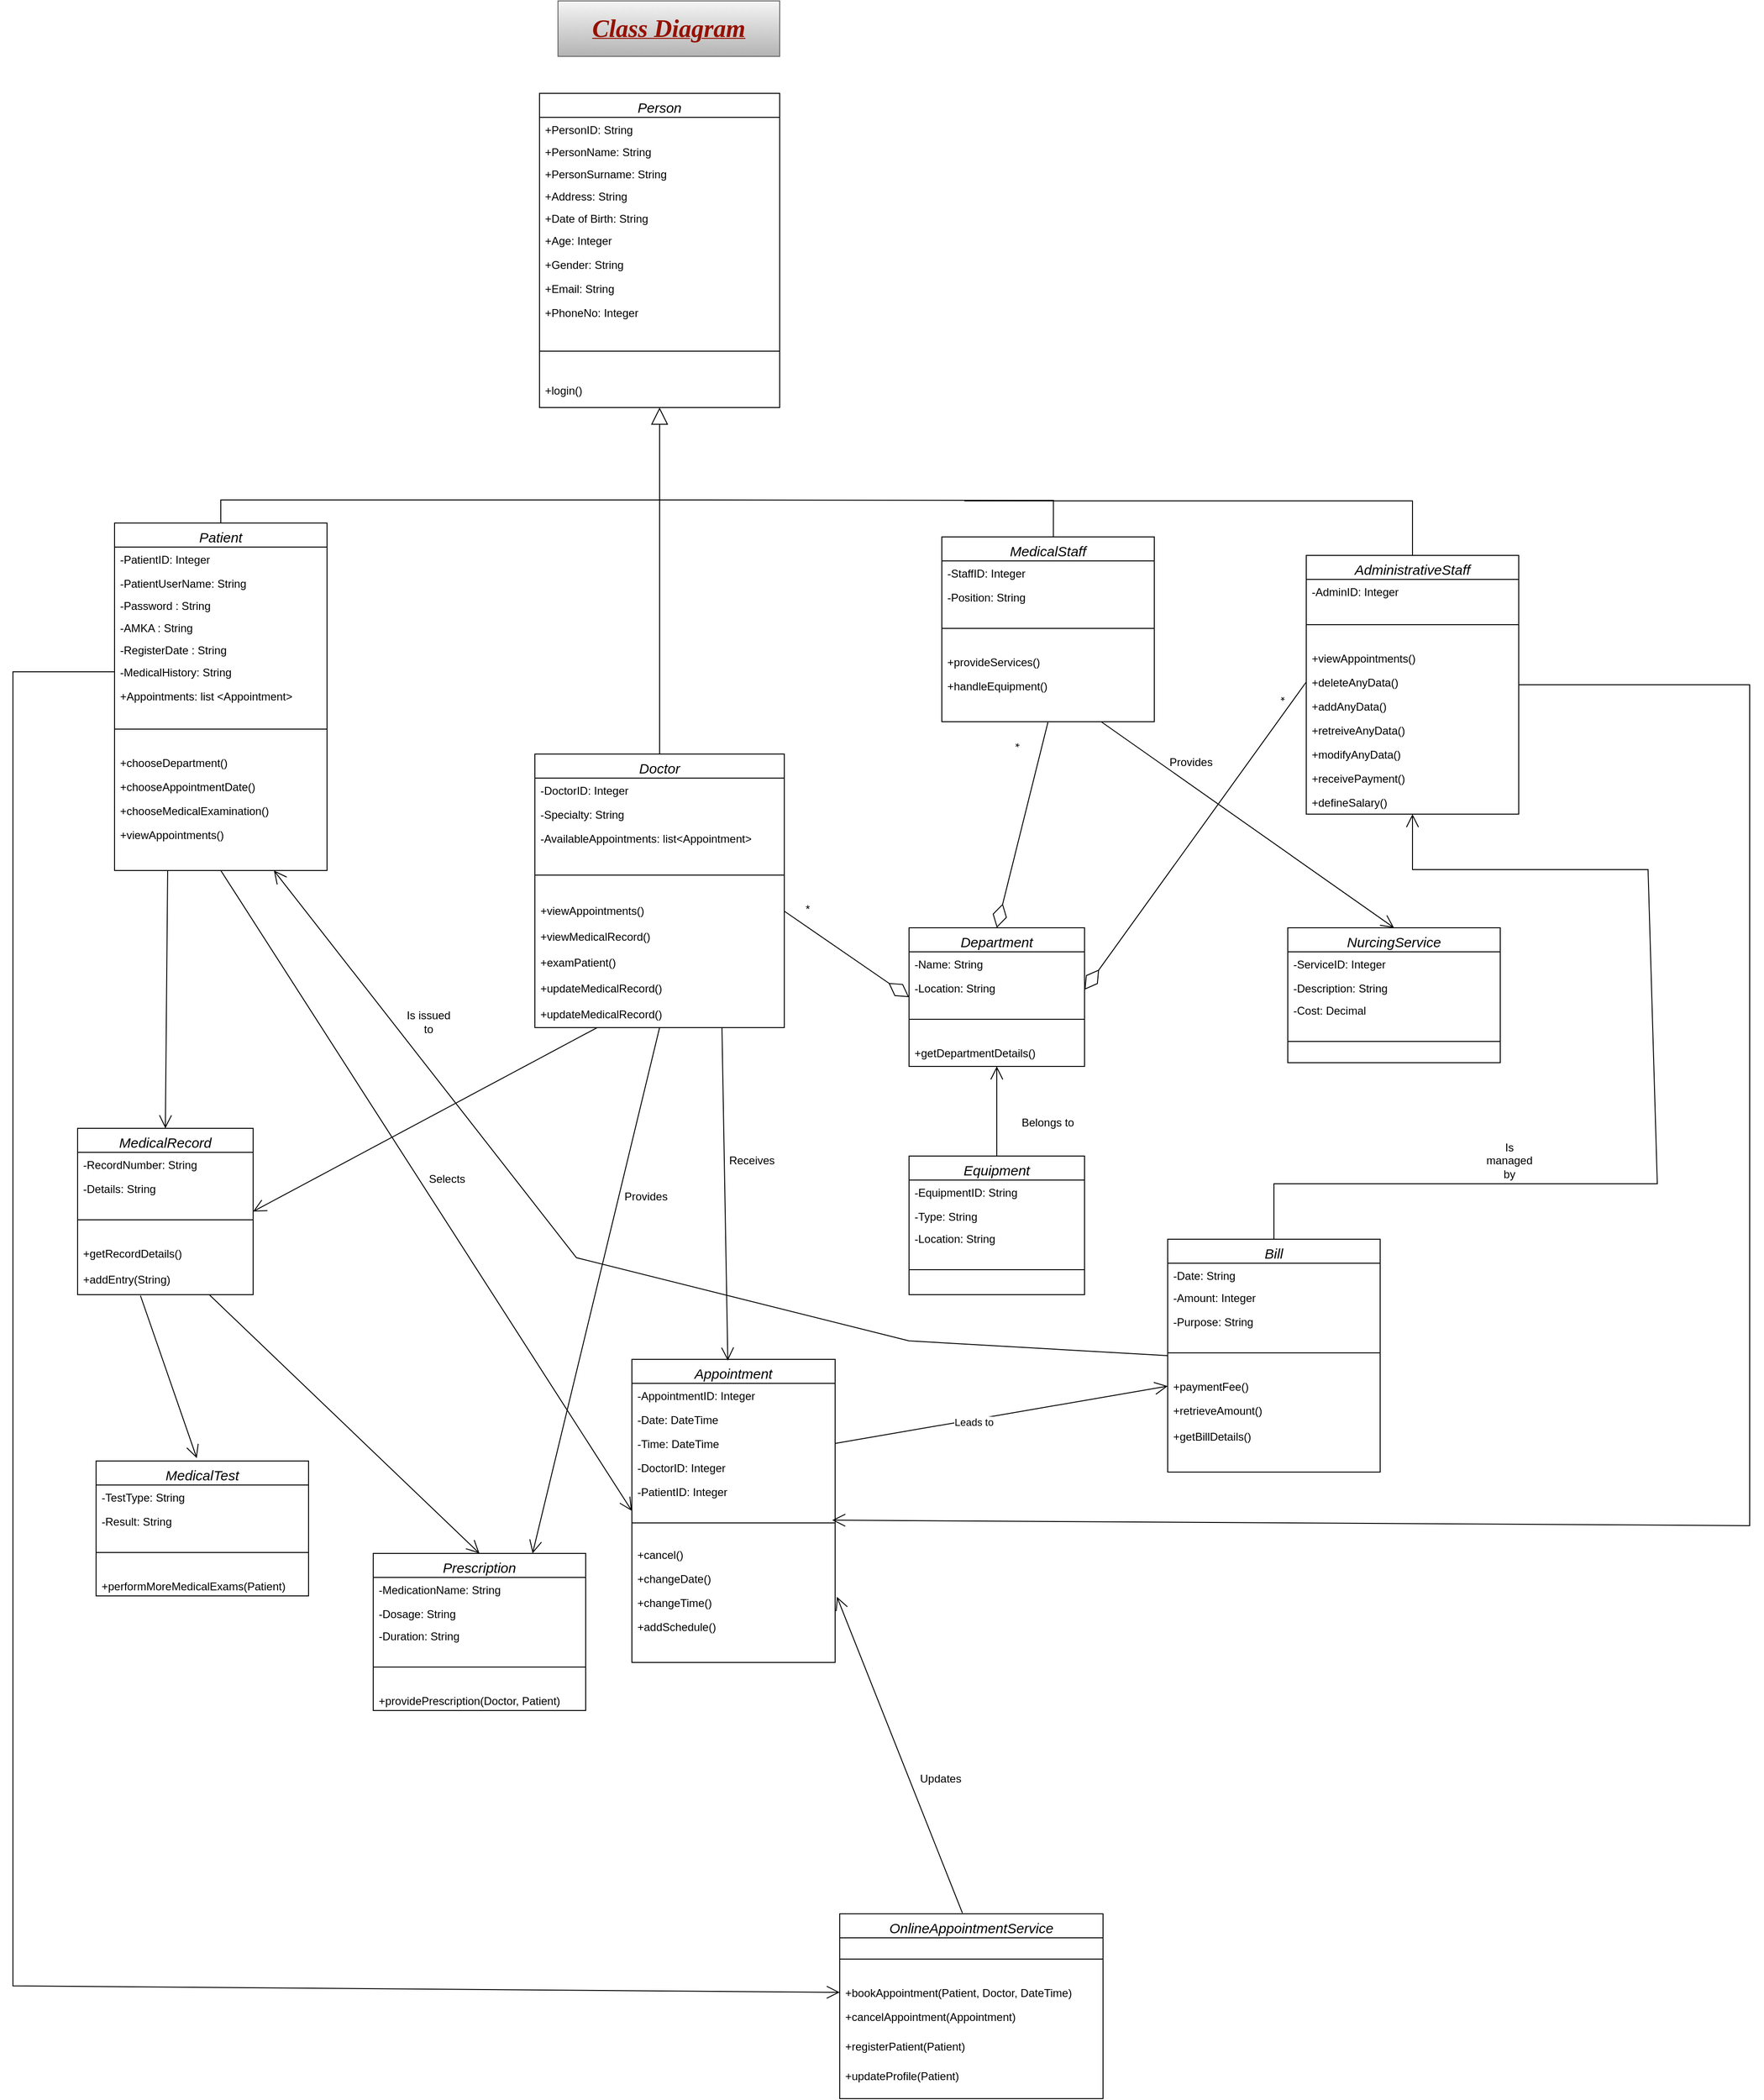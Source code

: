 <mxfile version="24.1.0" type="device">
  <diagram id="C5RBs43oDa-KdzZeNtuy" name="Page-1">
    <mxGraphModel dx="1249" dy="694" grid="1" gridSize="10" guides="1" tooltips="1" connect="1" arrows="1" fold="1" page="1" pageScale="1" pageWidth="827" pageHeight="1169" math="0" shadow="0">
      <root>
        <mxCell id="WIyWlLk6GJQsqaUBKTNV-0" />
        <mxCell id="WIyWlLk6GJQsqaUBKTNV-1" parent="WIyWlLk6GJQsqaUBKTNV-0" />
        <mxCell id="zkfFHV4jXpPFQw0GAbJ--0" value="Patient" style="swimlane;fontStyle=2;align=center;verticalAlign=top;childLayout=stackLayout;horizontal=1;startSize=26;horizontalStack=0;resizeParent=1;resizeLast=0;collapsible=1;marginBottom=0;rounded=0;shadow=0;strokeWidth=1;fontSize=15;" parent="WIyWlLk6GJQsqaUBKTNV-1" vertex="1">
          <mxGeometry x="230" y="585" width="230" height="376" as="geometry">
            <mxRectangle x="230" y="140" width="160" height="26" as="alternateBounds" />
          </mxGeometry>
        </mxCell>
        <mxCell id="Y_vCX2u4nUjXdSM3d4XA-4" value="-PatientID: Integer" style="text;align=left;verticalAlign=top;spacingLeft=4;spacingRight=4;overflow=hidden;rotatable=0;points=[[0,0.5],[1,0.5]];portConstraint=eastwest;rounded=0;shadow=0;html=0;" parent="zkfFHV4jXpPFQw0GAbJ--0" vertex="1">
          <mxGeometry y="26" width="230" height="26" as="geometry" />
        </mxCell>
        <mxCell id="Y_vCX2u4nUjXdSM3d4XA-41" value="-PatientUserName: String" style="text;align=left;verticalAlign=top;spacingLeft=4;spacingRight=4;overflow=hidden;rotatable=0;points=[[0,0.5],[1,0.5]];portConstraint=eastwest;" parent="zkfFHV4jXpPFQw0GAbJ--0" vertex="1">
          <mxGeometry y="52" width="230" height="24" as="geometry" />
        </mxCell>
        <mxCell id="Y_vCX2u4nUjXdSM3d4XA-42" value="-Password : String" style="text;align=left;verticalAlign=top;spacingLeft=4;spacingRight=4;overflow=hidden;rotatable=0;points=[[0,0.5],[1,0.5]];portConstraint=eastwest;" parent="zkfFHV4jXpPFQw0GAbJ--0" vertex="1">
          <mxGeometry y="76" width="230" height="24" as="geometry" />
        </mxCell>
        <mxCell id="Y_vCX2u4nUjXdSM3d4XA-43" value="-AMKA : String" style="text;align=left;verticalAlign=top;spacingLeft=4;spacingRight=4;overflow=hidden;rotatable=0;points=[[0,0.5],[1,0.5]];portConstraint=eastwest;" parent="zkfFHV4jXpPFQw0GAbJ--0" vertex="1">
          <mxGeometry y="100" width="230" height="24" as="geometry" />
        </mxCell>
        <mxCell id="Y_vCX2u4nUjXdSM3d4XA-44" value="-RegisterDate : String" style="text;align=left;verticalAlign=top;spacingLeft=4;spacingRight=4;overflow=hidden;rotatable=0;points=[[0,0.5],[1,0.5]];portConstraint=eastwest;" parent="zkfFHV4jXpPFQw0GAbJ--0" vertex="1">
          <mxGeometry y="124" width="230" height="24" as="geometry" />
        </mxCell>
        <mxCell id="Y_vCX2u4nUjXdSM3d4XA-45" value="-MedicalHistory: String" style="text;align=left;verticalAlign=top;spacingLeft=4;spacingRight=4;overflow=hidden;rotatable=0;points=[[0,0.5],[1,0.5]];portConstraint=eastwest;rounded=0;shadow=0;html=0;" parent="zkfFHV4jXpPFQw0GAbJ--0" vertex="1">
          <mxGeometry y="148" width="230" height="26" as="geometry" />
        </mxCell>
        <mxCell id="Y_vCX2u4nUjXdSM3d4XA-23" value="+Appointments: list &lt;Appointment&gt;" style="text;align=left;verticalAlign=top;spacingLeft=4;spacingRight=4;overflow=hidden;rotatable=0;points=[[0,0.5],[1,0.5]];portConstraint=eastwest;rounded=0;shadow=0;html=0;" parent="zkfFHV4jXpPFQw0GAbJ--0" vertex="1">
          <mxGeometry y="174" width="230" height="26" as="geometry" />
        </mxCell>
        <mxCell id="zkfFHV4jXpPFQw0GAbJ--4" value="" style="line;html=1;strokeWidth=1;align=left;verticalAlign=middle;spacingTop=-1;spacingLeft=3;spacingRight=3;rotatable=0;labelPosition=right;points=[];portConstraint=eastwest;" parent="zkfFHV4jXpPFQw0GAbJ--0" vertex="1">
          <mxGeometry y="200" width="230" height="46" as="geometry" />
        </mxCell>
        <mxCell id="Y_vCX2u4nUjXdSM3d4XA-10" value="+chooseDepartment()" style="text;align=left;verticalAlign=top;spacingLeft=4;spacingRight=4;overflow=hidden;rotatable=0;points=[[0,0.5],[1,0.5]];portConstraint=eastwest;" parent="zkfFHV4jXpPFQw0GAbJ--0" vertex="1">
          <mxGeometry y="246" width="230" height="26" as="geometry" />
        </mxCell>
        <mxCell id="Y_vCX2u4nUjXdSM3d4XA-11" value="+chooseAppointmentDate()" style="text;align=left;verticalAlign=top;spacingLeft=4;spacingRight=4;overflow=hidden;rotatable=0;points=[[0,0.5],[1,0.5]];portConstraint=eastwest;" parent="zkfFHV4jXpPFQw0GAbJ--0" vertex="1">
          <mxGeometry y="272" width="230" height="26" as="geometry" />
        </mxCell>
        <mxCell id="Y_vCX2u4nUjXdSM3d4XA-47" value="+chooseMedicalExamination()" style="text;align=left;verticalAlign=top;spacingLeft=4;spacingRight=4;overflow=hidden;rotatable=0;points=[[0,0.5],[1,0.5]];portConstraint=eastwest;" parent="zkfFHV4jXpPFQw0GAbJ--0" vertex="1">
          <mxGeometry y="298" width="230" height="26" as="geometry" />
        </mxCell>
        <mxCell id="Y_vCX2u4nUjXdSM3d4XA-26" value="+viewAppointments()" style="text;align=left;verticalAlign=top;spacingLeft=4;spacingRight=4;overflow=hidden;rotatable=0;points=[[0,0.5],[1,0.5]];portConstraint=eastwest;" parent="zkfFHV4jXpPFQw0GAbJ--0" vertex="1">
          <mxGeometry y="324" width="230" height="26" as="geometry" />
        </mxCell>
        <mxCell id="zkfFHV4jXpPFQw0GAbJ--6" value="Appointment " style="swimlane;fontStyle=2;align=center;verticalAlign=top;childLayout=stackLayout;horizontal=1;startSize=26;horizontalStack=0;resizeParent=1;resizeLast=0;collapsible=1;marginBottom=0;rounded=0;shadow=0;strokeWidth=1;fontSize=15;" parent="WIyWlLk6GJQsqaUBKTNV-1" vertex="1">
          <mxGeometry x="790" y="1490" width="220" height="328" as="geometry">
            <mxRectangle x="130" y="380" width="160" height="26" as="alternateBounds" />
          </mxGeometry>
        </mxCell>
        <mxCell id="Y_vCX2u4nUjXdSM3d4XA-69" value="-AppointmentID: Integer" style="text;align=left;verticalAlign=top;spacingLeft=4;spacingRight=4;overflow=hidden;rotatable=0;points=[[0,0.5],[1,0.5]];portConstraint=eastwest;rounded=0;shadow=0;html=0;" parent="zkfFHV4jXpPFQw0GAbJ--6" vertex="1">
          <mxGeometry y="26" width="220" height="26" as="geometry" />
        </mxCell>
        <mxCell id="zkfFHV4jXpPFQw0GAbJ--7" value="-Date: DateTime" style="text;align=left;verticalAlign=top;spacingLeft=4;spacingRight=4;overflow=hidden;rotatable=0;points=[[0,0.5],[1,0.5]];portConstraint=eastwest;" parent="zkfFHV4jXpPFQw0GAbJ--6" vertex="1">
          <mxGeometry y="52" width="220" height="26" as="geometry" />
        </mxCell>
        <mxCell id="zkfFHV4jXpPFQw0GAbJ--8" value="-Time: DateTime" style="text;align=left;verticalAlign=top;spacingLeft=4;spacingRight=4;overflow=hidden;rotatable=0;points=[[0,0.5],[1,0.5]];portConstraint=eastwest;rounded=0;shadow=0;html=0;" parent="zkfFHV4jXpPFQw0GAbJ--6" vertex="1">
          <mxGeometry y="78" width="220" height="26" as="geometry" />
        </mxCell>
        <mxCell id="Y_vCX2u4nUjXdSM3d4XA-25" value="-DoctorID: Integer" style="text;align=left;verticalAlign=top;spacingLeft=4;spacingRight=4;overflow=hidden;rotatable=0;points=[[0,0.5],[1,0.5]];portConstraint=eastwest;rounded=0;shadow=0;html=0;" parent="zkfFHV4jXpPFQw0GAbJ--6" vertex="1">
          <mxGeometry y="104" width="220" height="26" as="geometry" />
        </mxCell>
        <mxCell id="Y_vCX2u4nUjXdSM3d4XA-64" value="-PatientID: Integer" style="text;align=left;verticalAlign=top;spacingLeft=4;spacingRight=4;overflow=hidden;rotatable=0;points=[[0,0.5],[1,0.5]];portConstraint=eastwest;rounded=0;shadow=0;html=0;" parent="zkfFHV4jXpPFQw0GAbJ--6" vertex="1">
          <mxGeometry y="130" width="220" height="26" as="geometry" />
        </mxCell>
        <mxCell id="zkfFHV4jXpPFQw0GAbJ--9" value="" style="line;html=1;strokeWidth=1;align=left;verticalAlign=middle;spacingTop=-1;spacingLeft=3;spacingRight=3;rotatable=0;labelPosition=right;points=[];portConstraint=eastwest;" parent="zkfFHV4jXpPFQw0GAbJ--6" vertex="1">
          <mxGeometry y="156" width="220" height="42" as="geometry" />
        </mxCell>
        <mxCell id="Y_vCX2u4nUjXdSM3d4XA-65" value="+cancel()" style="text;align=left;verticalAlign=top;spacingLeft=4;spacingRight=4;overflow=hidden;rotatable=0;points=[[0,0.5],[1,0.5]];portConstraint=eastwest;rounded=0;shadow=0;html=0;" parent="zkfFHV4jXpPFQw0GAbJ--6" vertex="1">
          <mxGeometry y="198" width="220" height="26" as="geometry" />
        </mxCell>
        <mxCell id="Y_vCX2u4nUjXdSM3d4XA-66" value="+changeDate()" style="text;align=left;verticalAlign=top;spacingLeft=4;spacingRight=4;overflow=hidden;rotatable=0;points=[[0,0.5],[1,0.5]];portConstraint=eastwest;rounded=0;shadow=0;html=0;" parent="zkfFHV4jXpPFQw0GAbJ--6" vertex="1">
          <mxGeometry y="224" width="220" height="26" as="geometry" />
        </mxCell>
        <mxCell id="Y_vCX2u4nUjXdSM3d4XA-67" value="+changeTime()" style="text;align=left;verticalAlign=top;spacingLeft=4;spacingRight=4;overflow=hidden;rotatable=0;points=[[0,0.5],[1,0.5]];portConstraint=eastwest;rounded=0;shadow=0;html=0;" parent="zkfFHV4jXpPFQw0GAbJ--6" vertex="1">
          <mxGeometry y="250" width="220" height="26" as="geometry" />
        </mxCell>
        <mxCell id="Y_vCX2u4nUjXdSM3d4XA-68" value="+addSchedule()" style="text;align=left;verticalAlign=top;spacingLeft=4;spacingRight=4;overflow=hidden;rotatable=0;points=[[0,0.5],[1,0.5]];portConstraint=eastwest;rounded=0;shadow=0;html=0;" parent="zkfFHV4jXpPFQw0GAbJ--6" vertex="1">
          <mxGeometry y="276" width="220" height="26" as="geometry" />
        </mxCell>
        <mxCell id="zkfFHV4jXpPFQw0GAbJ--13" value="Person" style="swimlane;fontStyle=2;align=center;verticalAlign=top;childLayout=stackLayout;horizontal=1;startSize=26;horizontalStack=0;resizeParent=1;resizeLast=0;collapsible=1;marginBottom=0;rounded=0;shadow=0;strokeWidth=1;fontSize=15;" parent="WIyWlLk6GJQsqaUBKTNV-1" vertex="1">
          <mxGeometry x="690" y="120" width="260" height="340" as="geometry">
            <mxRectangle x="340" y="380" width="170" height="26" as="alternateBounds" />
          </mxGeometry>
        </mxCell>
        <mxCell id="zkfFHV4jXpPFQw0GAbJ--14" value="+PersonID: String" style="text;align=left;verticalAlign=top;spacingLeft=4;spacingRight=4;overflow=hidden;rotatable=0;points=[[0,0.5],[1,0.5]];portConstraint=eastwest;" parent="zkfFHV4jXpPFQw0GAbJ--13" vertex="1">
          <mxGeometry y="26" width="260" height="24" as="geometry" />
        </mxCell>
        <mxCell id="Y_vCX2u4nUjXdSM3d4XA-17" value="+PersonName: String" style="text;align=left;verticalAlign=top;spacingLeft=4;spacingRight=4;overflow=hidden;rotatable=0;points=[[0,0.5],[1,0.5]];portConstraint=eastwest;" parent="zkfFHV4jXpPFQw0GAbJ--13" vertex="1">
          <mxGeometry y="50" width="260" height="24" as="geometry" />
        </mxCell>
        <mxCell id="Y_vCX2u4nUjXdSM3d4XA-30" value="+PersonSurname: String" style="text;align=left;verticalAlign=top;spacingLeft=4;spacingRight=4;overflow=hidden;rotatable=0;points=[[0,0.5],[1,0.5]];portConstraint=eastwest;" parent="zkfFHV4jXpPFQw0GAbJ--13" vertex="1">
          <mxGeometry y="74" width="260" height="24" as="geometry" />
        </mxCell>
        <mxCell id="Y_vCX2u4nUjXdSM3d4XA-31" value="+Address: String" style="text;align=left;verticalAlign=top;spacingLeft=4;spacingRight=4;overflow=hidden;rotatable=0;points=[[0,0.5],[1,0.5]];portConstraint=eastwest;" parent="zkfFHV4jXpPFQw0GAbJ--13" vertex="1">
          <mxGeometry y="98" width="260" height="24" as="geometry" />
        </mxCell>
        <mxCell id="Y_vCX2u4nUjXdSM3d4XA-33" value="+Date of Birth: String" style="text;align=left;verticalAlign=top;spacingLeft=4;spacingRight=4;overflow=hidden;rotatable=0;points=[[0,0.5],[1,0.5]];portConstraint=eastwest;" parent="zkfFHV4jXpPFQw0GAbJ--13" vertex="1">
          <mxGeometry y="122" width="260" height="24" as="geometry" />
        </mxCell>
        <mxCell id="Y_vCX2u4nUjXdSM3d4XA-34" value="+Age: Integer" style="text;align=left;verticalAlign=top;spacingLeft=4;spacingRight=4;overflow=hidden;rotatable=0;points=[[0,0.5],[1,0.5]];portConstraint=eastwest;rounded=0;shadow=0;html=0;" parent="zkfFHV4jXpPFQw0GAbJ--13" vertex="1">
          <mxGeometry y="146" width="260" height="26" as="geometry" />
        </mxCell>
        <mxCell id="Y_vCX2u4nUjXdSM3d4XA-35" value="+Gender: String" style="text;align=left;verticalAlign=top;spacingLeft=4;spacingRight=4;overflow=hidden;rotatable=0;points=[[0,0.5],[1,0.5]];portConstraint=eastwest;rounded=0;shadow=0;html=0;" parent="zkfFHV4jXpPFQw0GAbJ--13" vertex="1">
          <mxGeometry y="172" width="260" height="26" as="geometry" />
        </mxCell>
        <mxCell id="Y_vCX2u4nUjXdSM3d4XA-37" value="+Email: String" style="text;align=left;verticalAlign=top;spacingLeft=4;spacingRight=4;overflow=hidden;rotatable=0;points=[[0,0.5],[1,0.5]];portConstraint=eastwest;rounded=0;shadow=0;html=0;" parent="zkfFHV4jXpPFQw0GAbJ--13" vertex="1">
          <mxGeometry y="198" width="260" height="26" as="geometry" />
        </mxCell>
        <mxCell id="Y_vCX2u4nUjXdSM3d4XA-38" value="+PhoneΝο: Integer" style="text;align=left;verticalAlign=top;spacingLeft=4;spacingRight=4;overflow=hidden;rotatable=0;points=[[0,0.5],[1,0.5]];portConstraint=eastwest;rounded=0;shadow=0;html=0;" parent="zkfFHV4jXpPFQw0GAbJ--13" vertex="1">
          <mxGeometry y="224" width="260" height="26" as="geometry" />
        </mxCell>
        <mxCell id="zkfFHV4jXpPFQw0GAbJ--15" value="" style="line;html=1;strokeWidth=1;align=left;verticalAlign=middle;spacingTop=-1;spacingLeft=3;spacingRight=3;rotatable=0;labelPosition=right;points=[];portConstraint=eastwest;" parent="zkfFHV4jXpPFQw0GAbJ--13" vertex="1">
          <mxGeometry y="250" width="260" height="58" as="geometry" />
        </mxCell>
        <mxCell id="Y_vCX2u4nUjXdSM3d4XA-39" value="+login()" style="text;align=left;verticalAlign=top;spacingLeft=4;spacingRight=4;overflow=hidden;rotatable=0;points=[[0,0.5],[1,0.5]];portConstraint=eastwest;rounded=0;shadow=0;html=0;" parent="zkfFHV4jXpPFQw0GAbJ--13" vertex="1">
          <mxGeometry y="308" width="260" height="26" as="geometry" />
        </mxCell>
        <mxCell id="zkfFHV4jXpPFQw0GAbJ--17" value="Doctor" style="swimlane;fontStyle=2;align=center;verticalAlign=top;childLayout=stackLayout;horizontal=1;startSize=26;horizontalStack=0;resizeParent=1;resizeLast=0;collapsible=1;marginBottom=0;rounded=0;shadow=0;strokeWidth=1;fontSize=15;" parent="WIyWlLk6GJQsqaUBKTNV-1" vertex="1">
          <mxGeometry x="685" y="835" width="270" height="296" as="geometry">
            <mxRectangle x="550" y="140" width="160" height="26" as="alternateBounds" />
          </mxGeometry>
        </mxCell>
        <mxCell id="zkfFHV4jXpPFQw0GAbJ--18" value="-DoctorID: Integer" style="text;align=left;verticalAlign=top;spacingLeft=4;spacingRight=4;overflow=hidden;rotatable=0;points=[[0,0.5],[1,0.5]];portConstraint=eastwest;" parent="zkfFHV4jXpPFQw0GAbJ--17" vertex="1">
          <mxGeometry y="26" width="270" height="26" as="geometry" />
        </mxCell>
        <mxCell id="zkfFHV4jXpPFQw0GAbJ--20" value="-Specialty: String" style="text;align=left;verticalAlign=top;spacingLeft=4;spacingRight=4;overflow=hidden;rotatable=0;points=[[0,0.5],[1,0.5]];portConstraint=eastwest;rounded=0;shadow=0;html=0;" parent="zkfFHV4jXpPFQw0GAbJ--17" vertex="1">
          <mxGeometry y="52" width="270" height="26" as="geometry" />
        </mxCell>
        <mxCell id="zkfFHV4jXpPFQw0GAbJ--24" value="-AvailableAppointments: list&lt;Appointment&gt;" style="text;align=left;verticalAlign=top;spacingLeft=4;spacingRight=4;overflow=hidden;rotatable=0;points=[[0,0.5],[1,0.5]];portConstraint=eastwest;" parent="zkfFHV4jXpPFQw0GAbJ--17" vertex="1">
          <mxGeometry y="78" width="270" height="28" as="geometry" />
        </mxCell>
        <mxCell id="zkfFHV4jXpPFQw0GAbJ--23" value="" style="line;html=1;strokeWidth=1;align=left;verticalAlign=middle;spacingTop=-1;spacingLeft=3;spacingRight=3;rotatable=0;labelPosition=right;points=[];portConstraint=eastwest;" parent="zkfFHV4jXpPFQw0GAbJ--17" vertex="1">
          <mxGeometry y="106" width="270" height="50" as="geometry" />
        </mxCell>
        <mxCell id="Y_vCX2u4nUjXdSM3d4XA-27" value="+viewAppointments()" style="text;align=left;verticalAlign=top;spacingLeft=4;spacingRight=4;overflow=hidden;rotatable=0;points=[[0,0.5],[1,0.5]];portConstraint=eastwest;" parent="zkfFHV4jXpPFQw0GAbJ--17" vertex="1">
          <mxGeometry y="156" width="270" height="28" as="geometry" />
        </mxCell>
        <mxCell id="Y_vCX2u4nUjXdSM3d4XA-28" value="+viewMedicalRecord()" style="text;align=left;verticalAlign=top;spacingLeft=4;spacingRight=4;overflow=hidden;rotatable=0;points=[[0,0.5],[1,0.5]];portConstraint=eastwest;" parent="zkfFHV4jXpPFQw0GAbJ--17" vertex="1">
          <mxGeometry y="184" width="270" height="28" as="geometry" />
        </mxCell>
        <mxCell id="Y_vCX2u4nUjXdSM3d4XA-48" value="+examPatient()" style="text;align=left;verticalAlign=top;spacingLeft=4;spacingRight=4;overflow=hidden;rotatable=0;points=[[0,0.5],[1,0.5]];portConstraint=eastwest;" parent="zkfFHV4jXpPFQw0GAbJ--17" vertex="1">
          <mxGeometry y="212" width="270" height="28" as="geometry" />
        </mxCell>
        <mxCell id="K8bz_YO8pyyR5f6PXF2s-82" value="+updateMedicalRecord()" style="text;align=left;verticalAlign=top;spacingLeft=4;spacingRight=4;overflow=hidden;rotatable=0;points=[[0,0.5],[1,0.5]];portConstraint=eastwest;" parent="zkfFHV4jXpPFQw0GAbJ--17" vertex="1">
          <mxGeometry y="240" width="270" height="28" as="geometry" />
        </mxCell>
        <mxCell id="oP_L8D8mXQ5gHFG0hBvn-3" value="+updateMedicalRecord()" style="text;align=left;verticalAlign=top;spacingLeft=4;spacingRight=4;overflow=hidden;rotatable=0;points=[[0,0.5],[1,0.5]];portConstraint=eastwest;" vertex="1" parent="zkfFHV4jXpPFQw0GAbJ--17">
          <mxGeometry y="268" width="270" height="28" as="geometry" />
        </mxCell>
        <mxCell id="Y_vCX2u4nUjXdSM3d4XA-2" value="&lt;font color=&quot;#941100&quot; face=&quot;Times New Roman&quot;&gt;&lt;b&gt;&lt;i&gt;&lt;u&gt;&lt;font style=&quot;font-size: 27px;&quot;&gt;Class Diagram&lt;/font&gt;&lt;/u&gt;&lt;/i&gt;&lt;/b&gt;&lt;/font&gt;" style="rounded=0;whiteSpace=wrap;html=1;fillColor=#f5f5f5;gradientColor=#b3b3b3;strokeColor=#666666;" parent="WIyWlLk6GJQsqaUBKTNV-1" vertex="1">
          <mxGeometry x="710" y="20" width="240" height="60" as="geometry" />
        </mxCell>
        <mxCell id="Y_vCX2u4nUjXdSM3d4XA-21" value="Is issued to" style="text;html=1;align=center;verticalAlign=middle;whiteSpace=wrap;rounded=0;" parent="WIyWlLk6GJQsqaUBKTNV-1" vertex="1">
          <mxGeometry x="540" y="1110" width="60" height="30" as="geometry" />
        </mxCell>
        <mxCell id="Y_vCX2u4nUjXdSM3d4XA-22" value="Receives" style="text;html=1;align=center;verticalAlign=middle;whiteSpace=wrap;rounded=0;" parent="WIyWlLk6GJQsqaUBKTNV-1" vertex="1">
          <mxGeometry x="890" y="1260" width="60" height="30" as="geometry" />
        </mxCell>
        <mxCell id="Y_vCX2u4nUjXdSM3d4XA-50" value="MedicalStaff" style="swimlane;fontStyle=2;align=center;verticalAlign=top;childLayout=stackLayout;horizontal=1;startSize=26;horizontalStack=0;resizeParent=1;resizeLast=0;collapsible=1;marginBottom=0;rounded=0;shadow=0;strokeWidth=1;fontSize=15;" parent="WIyWlLk6GJQsqaUBKTNV-1" vertex="1">
          <mxGeometry x="1125.5" y="600" width="230" height="200" as="geometry">
            <mxRectangle x="230" y="140" width="160" height="26" as="alternateBounds" />
          </mxGeometry>
        </mxCell>
        <mxCell id="Y_vCX2u4nUjXdSM3d4XA-51" value="-StaffID: Integer" style="text;align=left;verticalAlign=top;spacingLeft=4;spacingRight=4;overflow=hidden;rotatable=0;points=[[0,0.5],[1,0.5]];portConstraint=eastwest;rounded=0;shadow=0;html=0;" parent="Y_vCX2u4nUjXdSM3d4XA-50" vertex="1">
          <mxGeometry y="26" width="230" height="26" as="geometry" />
        </mxCell>
        <mxCell id="Y_vCX2u4nUjXdSM3d4XA-52" value="-Position: String" style="text;align=left;verticalAlign=top;spacingLeft=4;spacingRight=4;overflow=hidden;rotatable=0;points=[[0,0.5],[1,0.5]];portConstraint=eastwest;" parent="Y_vCX2u4nUjXdSM3d4XA-50" vertex="1">
          <mxGeometry y="52" width="230" height="24" as="geometry" />
        </mxCell>
        <mxCell id="Y_vCX2u4nUjXdSM3d4XA-58" value="" style="line;html=1;strokeWidth=1;align=left;verticalAlign=middle;spacingTop=-1;spacingLeft=3;spacingRight=3;rotatable=0;labelPosition=right;points=[];portConstraint=eastwest;" parent="Y_vCX2u4nUjXdSM3d4XA-50" vertex="1">
          <mxGeometry y="76" width="230" height="46" as="geometry" />
        </mxCell>
        <mxCell id="Y_vCX2u4nUjXdSM3d4XA-60" value="+provideServices()" style="text;align=left;verticalAlign=top;spacingLeft=4;spacingRight=4;overflow=hidden;rotatable=0;points=[[0,0.5],[1,0.5]];portConstraint=eastwest;" parent="Y_vCX2u4nUjXdSM3d4XA-50" vertex="1">
          <mxGeometry y="122" width="230" height="26" as="geometry" />
        </mxCell>
        <mxCell id="K8bz_YO8pyyR5f6PXF2s-63" value="+handleEquipment() " style="text;align=left;verticalAlign=top;spacingLeft=4;spacingRight=4;overflow=hidden;rotatable=0;points=[[0,0.5],[1,0.5]];portConstraint=eastwest;" parent="Y_vCX2u4nUjXdSM3d4XA-50" vertex="1">
          <mxGeometry y="148" width="230" height="26" as="geometry" />
        </mxCell>
        <mxCell id="Y_vCX2u4nUjXdSM3d4XA-72" value="NurcingService" style="swimlane;fontStyle=2;align=center;verticalAlign=top;childLayout=stackLayout;horizontal=1;startSize=26;horizontalStack=0;resizeParent=1;resizeLast=0;collapsible=1;marginBottom=0;rounded=0;shadow=0;strokeWidth=1;fontSize=15;" parent="WIyWlLk6GJQsqaUBKTNV-1" vertex="1">
          <mxGeometry x="1500" y="1023" width="230" height="146" as="geometry">
            <mxRectangle x="230" y="140" width="160" height="26" as="alternateBounds" />
          </mxGeometry>
        </mxCell>
        <mxCell id="Y_vCX2u4nUjXdSM3d4XA-73" value="-ServiceID: Integer" style="text;align=left;verticalAlign=top;spacingLeft=4;spacingRight=4;overflow=hidden;rotatable=0;points=[[0,0.5],[1,0.5]];portConstraint=eastwest;rounded=0;shadow=0;html=0;" parent="Y_vCX2u4nUjXdSM3d4XA-72" vertex="1">
          <mxGeometry y="26" width="230" height="26" as="geometry" />
        </mxCell>
        <mxCell id="Y_vCX2u4nUjXdSM3d4XA-74" value="-Description: String" style="text;align=left;verticalAlign=top;spacingLeft=4;spacingRight=4;overflow=hidden;rotatable=0;points=[[0,0.5],[1,0.5]];portConstraint=eastwest;" parent="Y_vCX2u4nUjXdSM3d4XA-72" vertex="1">
          <mxGeometry y="52" width="230" height="24" as="geometry" />
        </mxCell>
        <mxCell id="Y_vCX2u4nUjXdSM3d4XA-80" value="-Cost: Decimal" style="text;align=left;verticalAlign=top;spacingLeft=4;spacingRight=4;overflow=hidden;rotatable=0;points=[[0,0.5],[1,0.5]];portConstraint=eastwest;" parent="Y_vCX2u4nUjXdSM3d4XA-72" vertex="1">
          <mxGeometry y="76" width="230" height="24" as="geometry" />
        </mxCell>
        <mxCell id="Y_vCX2u4nUjXdSM3d4XA-75" value="" style="line;html=1;strokeWidth=1;align=left;verticalAlign=middle;spacingTop=-1;spacingLeft=3;spacingRight=3;rotatable=0;labelPosition=right;points=[];portConstraint=eastwest;" parent="Y_vCX2u4nUjXdSM3d4XA-72" vertex="1">
          <mxGeometry y="100" width="230" height="46" as="geometry" />
        </mxCell>
        <mxCell id="Y_vCX2u4nUjXdSM3d4XA-81" value="AdministrativeStaff" style="swimlane;fontStyle=2;align=center;verticalAlign=top;childLayout=stackLayout;horizontal=1;startSize=26;horizontalStack=0;resizeParent=1;resizeLast=0;collapsible=1;marginBottom=0;rounded=0;shadow=0;strokeWidth=1;fontSize=15;" parent="WIyWlLk6GJQsqaUBKTNV-1" vertex="1">
          <mxGeometry x="1520" y="620" width="230" height="280" as="geometry">
            <mxRectangle x="230" y="140" width="160" height="26" as="alternateBounds" />
          </mxGeometry>
        </mxCell>
        <mxCell id="Y_vCX2u4nUjXdSM3d4XA-102" value="-AdminID: Integer" style="text;align=left;verticalAlign=top;spacingLeft=4;spacingRight=4;overflow=hidden;rotatable=0;points=[[0,0.5],[1,0.5]];portConstraint=eastwest;" parent="Y_vCX2u4nUjXdSM3d4XA-81" vertex="1">
          <mxGeometry y="26" width="230" height="26" as="geometry" />
        </mxCell>
        <mxCell id="Y_vCX2u4nUjXdSM3d4XA-85" value="" style="line;html=1;strokeWidth=1;align=left;verticalAlign=middle;spacingTop=-1;spacingLeft=3;spacingRight=3;rotatable=0;labelPosition=right;points=[];portConstraint=eastwest;" parent="Y_vCX2u4nUjXdSM3d4XA-81" vertex="1">
          <mxGeometry y="52" width="230" height="46" as="geometry" />
        </mxCell>
        <mxCell id="dW9wxORbIAsmIT1nGKFZ-0" value="+viewAppointments()" style="text;align=left;verticalAlign=top;spacingLeft=4;spacingRight=4;overflow=hidden;rotatable=0;points=[[0,0.5],[1,0.5]];portConstraint=eastwest;" parent="Y_vCX2u4nUjXdSM3d4XA-81" vertex="1">
          <mxGeometry y="98" width="230" height="26" as="geometry" />
        </mxCell>
        <mxCell id="Y_vCX2u4nUjXdSM3d4XA-98" value="+deleteAnyData()" style="text;align=left;verticalAlign=top;spacingLeft=4;spacingRight=4;overflow=hidden;rotatable=0;points=[[0,0.5],[1,0.5]];portConstraint=eastwest;" parent="Y_vCX2u4nUjXdSM3d4XA-81" vertex="1">
          <mxGeometry y="124" width="230" height="26" as="geometry" />
        </mxCell>
        <mxCell id="Y_vCX2u4nUjXdSM3d4XA-99" value="+addAnyData()" style="text;align=left;verticalAlign=top;spacingLeft=4;spacingRight=4;overflow=hidden;rotatable=0;points=[[0,0.5],[1,0.5]];portConstraint=eastwest;" parent="Y_vCX2u4nUjXdSM3d4XA-81" vertex="1">
          <mxGeometry y="150" width="230" height="26" as="geometry" />
        </mxCell>
        <mxCell id="Y_vCX2u4nUjXdSM3d4XA-100" value="+retreiveAnyData()" style="text;align=left;verticalAlign=top;spacingLeft=4;spacingRight=4;overflow=hidden;rotatable=0;points=[[0,0.5],[1,0.5]];portConstraint=eastwest;" parent="Y_vCX2u4nUjXdSM3d4XA-81" vertex="1">
          <mxGeometry y="176" width="230" height="26" as="geometry" />
        </mxCell>
        <mxCell id="Y_vCX2u4nUjXdSM3d4XA-101" value="+modifyAnyData()" style="text;align=left;verticalAlign=top;spacingLeft=4;spacingRight=4;overflow=hidden;rotatable=0;points=[[0,0.5],[1,0.5]];portConstraint=eastwest;" parent="Y_vCX2u4nUjXdSM3d4XA-81" vertex="1">
          <mxGeometry y="202" width="230" height="26" as="geometry" />
        </mxCell>
        <mxCell id="Y_vCX2u4nUjXdSM3d4XA-71" value="+receivePayment()" style="text;align=left;verticalAlign=top;spacingLeft=4;spacingRight=4;overflow=hidden;rotatable=0;points=[[0,0.5],[1,0.5]];portConstraint=eastwest;" parent="Y_vCX2u4nUjXdSM3d4XA-81" vertex="1">
          <mxGeometry y="228" width="230" height="26" as="geometry" />
        </mxCell>
        <mxCell id="oP_L8D8mXQ5gHFG0hBvn-16" value="+defineSalary()" style="text;align=left;verticalAlign=top;spacingLeft=4;spacingRight=4;overflow=hidden;rotatable=0;points=[[0,0.5],[1,0.5]];portConstraint=eastwest;" vertex="1" parent="Y_vCX2u4nUjXdSM3d4XA-81">
          <mxGeometry y="254" width="230" height="26" as="geometry" />
        </mxCell>
        <mxCell id="Y_vCX2u4nUjXdSM3d4XA-86" value="Bill" style="swimlane;fontStyle=2;align=center;verticalAlign=top;childLayout=stackLayout;horizontal=1;startSize=26;horizontalStack=0;resizeParent=1;resizeLast=0;collapsible=1;marginBottom=0;rounded=0;shadow=0;strokeWidth=1;fontSize=15;" parent="WIyWlLk6GJQsqaUBKTNV-1" vertex="1">
          <mxGeometry x="1370" y="1360" width="230" height="252" as="geometry">
            <mxRectangle x="230" y="140" width="160" height="26" as="alternateBounds" />
          </mxGeometry>
        </mxCell>
        <mxCell id="Y_vCX2u4nUjXdSM3d4XA-88" value="-Date: String" style="text;align=left;verticalAlign=top;spacingLeft=4;spacingRight=4;overflow=hidden;rotatable=0;points=[[0,0.5],[1,0.5]];portConstraint=eastwest;" parent="Y_vCX2u4nUjXdSM3d4XA-86" vertex="1">
          <mxGeometry y="26" width="230" height="24" as="geometry" />
        </mxCell>
        <mxCell id="Y_vCX2u4nUjXdSM3d4XA-87" value="-Amount: Integer" style="text;align=left;verticalAlign=top;spacingLeft=4;spacingRight=4;overflow=hidden;rotatable=0;points=[[0,0.5],[1,0.5]];portConstraint=eastwest;rounded=0;shadow=0;html=0;" parent="Y_vCX2u4nUjXdSM3d4XA-86" vertex="1">
          <mxGeometry y="50" width="230" height="26" as="geometry" />
        </mxCell>
        <mxCell id="Y_vCX2u4nUjXdSM3d4XA-94" value="-Purpose: String" style="text;align=left;verticalAlign=top;spacingLeft=4;spacingRight=4;overflow=hidden;rotatable=0;points=[[0,0.5],[1,0.5]];portConstraint=eastwest;" parent="Y_vCX2u4nUjXdSM3d4XA-86" vertex="1">
          <mxGeometry y="76" width="230" height="24" as="geometry" />
        </mxCell>
        <mxCell id="Y_vCX2u4nUjXdSM3d4XA-89" value="" style="line;html=1;strokeWidth=1;align=left;verticalAlign=middle;spacingTop=-1;spacingLeft=3;spacingRight=3;rotatable=0;labelPosition=right;points=[];portConstraint=eastwest;" parent="Y_vCX2u4nUjXdSM3d4XA-86" vertex="1">
          <mxGeometry y="100" width="230" height="46" as="geometry" />
        </mxCell>
        <mxCell id="Y_vCX2u4nUjXdSM3d4XA-90" value="+paymentFee()" style="text;align=left;verticalAlign=top;spacingLeft=4;spacingRight=4;overflow=hidden;rotatable=0;points=[[0,0.5],[1,0.5]];portConstraint=eastwest;" parent="Y_vCX2u4nUjXdSM3d4XA-86" vertex="1">
          <mxGeometry y="146" width="230" height="26" as="geometry" />
        </mxCell>
        <mxCell id="Y_vCX2u4nUjXdSM3d4XA-91" value="+retrieveAmount()" style="text;align=left;verticalAlign=top;spacingLeft=4;spacingRight=4;overflow=hidden;rotatable=0;points=[[0,0.5],[1,0.5]];portConstraint=eastwest;" parent="Y_vCX2u4nUjXdSM3d4XA-86" vertex="1">
          <mxGeometry y="172" width="230" height="28" as="geometry" />
        </mxCell>
        <mxCell id="Y_vCX2u4nUjXdSM3d4XA-97" value="+getBillDetails()" style="text;align=left;verticalAlign=top;spacingLeft=4;spacingRight=4;overflow=hidden;rotatable=0;points=[[0,0.5],[1,0.5]];portConstraint=eastwest;" parent="Y_vCX2u4nUjXdSM3d4XA-86" vertex="1">
          <mxGeometry y="200" width="230" height="28" as="geometry" />
        </mxCell>
        <mxCell id="j5LGMeY0WMxRMOpd_Qca-7" value="" style="endArrow=block;endSize=16;endFill=0;html=1;rounded=0;exitX=0.5;exitY=0;exitDx=0;exitDy=0;entryX=0.5;entryY=1;entryDx=0;entryDy=0;" parent="WIyWlLk6GJQsqaUBKTNV-1" source="zkfFHV4jXpPFQw0GAbJ--17" target="zkfFHV4jXpPFQw0GAbJ--13" edge="1">
          <mxGeometry width="160" relative="1" as="geometry">
            <mxPoint x="470" y="490" as="sourcePoint" />
            <mxPoint x="830" y="480" as="targetPoint" />
          </mxGeometry>
        </mxCell>
        <mxCell id="j5LGMeY0WMxRMOpd_Qca-10" value="" style="endArrow=none;html=1;edgeStyle=orthogonalEdgeStyle;rounded=0;exitX=0.5;exitY=0;exitDx=0;exitDy=0;" parent="WIyWlLk6GJQsqaUBKTNV-1" source="zkfFHV4jXpPFQw0GAbJ--0" edge="1">
          <mxGeometry relative="1" as="geometry">
            <mxPoint x="470" y="478.75" as="sourcePoint" />
            <mxPoint x="820" y="560" as="targetPoint" />
            <Array as="points">
              <mxPoint x="475" y="560" />
              <mxPoint x="821" y="560" />
            </Array>
          </mxGeometry>
        </mxCell>
        <mxCell id="j5LGMeY0WMxRMOpd_Qca-13" value="" style="endArrow=none;html=1;edgeStyle=orthogonalEdgeStyle;rounded=0;entryX=0.525;entryY=0.001;entryDx=0;entryDy=0;entryPerimeter=0;" parent="WIyWlLk6GJQsqaUBKTNV-1" target="Y_vCX2u4nUjXdSM3d4XA-50" edge="1">
          <mxGeometry relative="1" as="geometry">
            <mxPoint x="820" y="560" as="sourcePoint" />
            <mxPoint x="1190" y="580" as="targetPoint" />
          </mxGeometry>
        </mxCell>
        <mxCell id="j5LGMeY0WMxRMOpd_Qca-16" value="" style="endArrow=none;html=1;edgeStyle=orthogonalEdgeStyle;rounded=0;entryX=0.5;entryY=0;entryDx=0;entryDy=0;" parent="WIyWlLk6GJQsqaUBKTNV-1" target="Y_vCX2u4nUjXdSM3d4XA-81" edge="1">
          <mxGeometry relative="1" as="geometry">
            <mxPoint x="1150" y="561" as="sourcePoint" />
            <mxPoint x="1460" y="560" as="targetPoint" />
            <Array as="points">
              <mxPoint x="1635" y="561" />
            </Array>
          </mxGeometry>
        </mxCell>
        <mxCell id="K8bz_YO8pyyR5f6PXF2s-0" value="MedicalTest" style="swimlane;fontStyle=2;align=center;verticalAlign=top;childLayout=stackLayout;horizontal=1;startSize=26;horizontalStack=0;resizeParent=1;resizeLast=0;collapsible=1;marginBottom=0;rounded=0;shadow=0;strokeWidth=1;fontSize=15;" parent="WIyWlLk6GJQsqaUBKTNV-1" vertex="1">
          <mxGeometry x="210" y="1600" width="230" height="146" as="geometry">
            <mxRectangle x="230" y="140" width="160" height="26" as="alternateBounds" />
          </mxGeometry>
        </mxCell>
        <mxCell id="K8bz_YO8pyyR5f6PXF2s-1" value="-TestType: String" style="text;align=left;verticalAlign=top;spacingLeft=4;spacingRight=4;overflow=hidden;rotatable=0;points=[[0,0.5],[1,0.5]];portConstraint=eastwest;rounded=0;shadow=0;html=0;" parent="K8bz_YO8pyyR5f6PXF2s-0" vertex="1">
          <mxGeometry y="26" width="230" height="26" as="geometry" />
        </mxCell>
        <mxCell id="K8bz_YO8pyyR5f6PXF2s-2" value="-Result: String" style="text;align=left;verticalAlign=top;spacingLeft=4;spacingRight=4;overflow=hidden;rotatable=0;points=[[0,0.5],[1,0.5]];portConstraint=eastwest;" parent="K8bz_YO8pyyR5f6PXF2s-0" vertex="1">
          <mxGeometry y="52" width="230" height="24" as="geometry" />
        </mxCell>
        <mxCell id="K8bz_YO8pyyR5f6PXF2s-3" value="" style="line;html=1;strokeWidth=1;align=left;verticalAlign=middle;spacingTop=-1;spacingLeft=3;spacingRight=3;rotatable=0;labelPosition=right;points=[];portConstraint=eastwest;" parent="K8bz_YO8pyyR5f6PXF2s-0" vertex="1">
          <mxGeometry y="76" width="230" height="46" as="geometry" />
        </mxCell>
        <mxCell id="K8bz_YO8pyyR5f6PXF2s-4" value="+performMoreMedicalExams(Patient)" style="text;align=left;verticalAlign=top;spacingLeft=4;spacingRight=4;overflow=hidden;rotatable=0;points=[[0,0.5],[1,0.5]];portConstraint=eastwest;" parent="K8bz_YO8pyyR5f6PXF2s-0" vertex="1">
          <mxGeometry y="122" width="230" height="24" as="geometry" />
        </mxCell>
        <mxCell id="K8bz_YO8pyyR5f6PXF2s-5" value="Prescription" style="swimlane;fontStyle=2;align=center;verticalAlign=top;childLayout=stackLayout;horizontal=1;startSize=26;horizontalStack=0;resizeParent=1;resizeLast=0;collapsible=1;marginBottom=0;rounded=0;shadow=0;strokeWidth=1;fontSize=15;" parent="WIyWlLk6GJQsqaUBKTNV-1" vertex="1">
          <mxGeometry x="510" y="1700" width="230" height="170" as="geometry">
            <mxRectangle x="230" y="140" width="160" height="26" as="alternateBounds" />
          </mxGeometry>
        </mxCell>
        <mxCell id="K8bz_YO8pyyR5f6PXF2s-6" value="-MedicationName: String" style="text;align=left;verticalAlign=top;spacingLeft=4;spacingRight=4;overflow=hidden;rotatable=0;points=[[0,0.5],[1,0.5]];portConstraint=eastwest;rounded=0;shadow=0;html=0;" parent="K8bz_YO8pyyR5f6PXF2s-5" vertex="1">
          <mxGeometry y="26" width="230" height="26" as="geometry" />
        </mxCell>
        <mxCell id="K8bz_YO8pyyR5f6PXF2s-7" value="-Dosage: String" style="text;align=left;verticalAlign=top;spacingLeft=4;spacingRight=4;overflow=hidden;rotatable=0;points=[[0,0.5],[1,0.5]];portConstraint=eastwest;" parent="K8bz_YO8pyyR5f6PXF2s-5" vertex="1">
          <mxGeometry y="52" width="230" height="24" as="geometry" />
        </mxCell>
        <mxCell id="K8bz_YO8pyyR5f6PXF2s-8" value="-Duration: String" style="text;align=left;verticalAlign=top;spacingLeft=4;spacingRight=4;overflow=hidden;rotatable=0;points=[[0,0.5],[1,0.5]];portConstraint=eastwest;" parent="K8bz_YO8pyyR5f6PXF2s-5" vertex="1">
          <mxGeometry y="76" width="230" height="24" as="geometry" />
        </mxCell>
        <mxCell id="K8bz_YO8pyyR5f6PXF2s-9" value="" style="line;html=1;strokeWidth=1;align=left;verticalAlign=middle;spacingTop=-1;spacingLeft=3;spacingRight=3;rotatable=0;labelPosition=right;points=[];portConstraint=eastwest;" parent="K8bz_YO8pyyR5f6PXF2s-5" vertex="1">
          <mxGeometry y="100" width="230" height="46" as="geometry" />
        </mxCell>
        <mxCell id="K8bz_YO8pyyR5f6PXF2s-10" value="+providePrescription(Doctor, Patient)" style="text;align=left;verticalAlign=top;spacingLeft=4;spacingRight=4;overflow=hidden;rotatable=0;points=[[0,0.5],[1,0.5]];portConstraint=eastwest;" parent="K8bz_YO8pyyR5f6PXF2s-5" vertex="1">
          <mxGeometry y="146" width="230" height="24" as="geometry" />
        </mxCell>
        <mxCell id="K8bz_YO8pyyR5f6PXF2s-12" value="MedicalRecord" style="swimlane;fontStyle=2;align=center;verticalAlign=top;childLayout=stackLayout;horizontal=1;startSize=26;horizontalStack=0;resizeParent=1;resizeLast=0;collapsible=1;marginBottom=0;rounded=0;shadow=0;strokeWidth=1;fontSize=15;" parent="WIyWlLk6GJQsqaUBKTNV-1" vertex="1">
          <mxGeometry x="190" y="1240" width="190" height="180" as="geometry">
            <mxRectangle x="230" y="140" width="160" height="26" as="alternateBounds" />
          </mxGeometry>
        </mxCell>
        <mxCell id="K8bz_YO8pyyR5f6PXF2s-13" value="-RecordNumber: String" style="text;align=left;verticalAlign=top;spacingLeft=4;spacingRight=4;overflow=hidden;rotatable=0;points=[[0,0.5],[1,0.5]];portConstraint=eastwest;rounded=0;shadow=0;html=0;" parent="K8bz_YO8pyyR5f6PXF2s-12" vertex="1">
          <mxGeometry y="26" width="190" height="26" as="geometry" />
        </mxCell>
        <mxCell id="K8bz_YO8pyyR5f6PXF2s-14" value="-Details: String" style="text;align=left;verticalAlign=top;spacingLeft=4;spacingRight=4;overflow=hidden;rotatable=0;points=[[0,0.5],[1,0.5]];portConstraint=eastwest;" parent="K8bz_YO8pyyR5f6PXF2s-12" vertex="1">
          <mxGeometry y="52" width="190" height="24" as="geometry" />
        </mxCell>
        <mxCell id="K8bz_YO8pyyR5f6PXF2s-15" value="" style="line;html=1;strokeWidth=1;align=left;verticalAlign=middle;spacingTop=-1;spacingLeft=3;spacingRight=3;rotatable=0;labelPosition=right;points=[];portConstraint=eastwest;" parent="K8bz_YO8pyyR5f6PXF2s-12" vertex="1">
          <mxGeometry y="76" width="190" height="46" as="geometry" />
        </mxCell>
        <mxCell id="K8bz_YO8pyyR5f6PXF2s-16" value="+getRecordDetails()" style="text;align=left;verticalAlign=top;spacingLeft=4;spacingRight=4;overflow=hidden;rotatable=0;points=[[0,0.5],[1,0.5]];portConstraint=eastwest;" parent="K8bz_YO8pyyR5f6PXF2s-12" vertex="1">
          <mxGeometry y="122" width="190" height="28" as="geometry" />
        </mxCell>
        <mxCell id="K8bz_YO8pyyR5f6PXF2s-18" value="+addEntry(String)" style="text;align=left;verticalAlign=top;spacingLeft=4;spacingRight=4;overflow=hidden;rotatable=0;points=[[0,0.5],[1,0.5]];portConstraint=eastwest;" parent="K8bz_YO8pyyR5f6PXF2s-12" vertex="1">
          <mxGeometry y="150" width="190" height="28" as="geometry" />
        </mxCell>
        <mxCell id="K8bz_YO8pyyR5f6PXF2s-28" value="" style="endArrow=open;endFill=0;endSize=12;html=1;rounded=0;exitX=0;exitY=0.5;exitDx=0;exitDy=0;entryX=0.75;entryY=1;entryDx=0;entryDy=0;" parent="WIyWlLk6GJQsqaUBKTNV-1" source="Y_vCX2u4nUjXdSM3d4XA-86" target="zkfFHV4jXpPFQw0GAbJ--0" edge="1">
          <mxGeometry width="160" relative="1" as="geometry">
            <mxPoint x="1120" y="1490" as="sourcePoint" />
            <mxPoint x="460" y="980" as="targetPoint" />
            <Array as="points">
              <mxPoint x="1090" y="1470" />
              <mxPoint x="730" y="1380" />
            </Array>
          </mxGeometry>
        </mxCell>
        <mxCell id="K8bz_YO8pyyR5f6PXF2s-29" value="" style="endArrow=open;endFill=1;endSize=12;html=1;rounded=0;entryX=0;entryY=0.5;entryDx=0;entryDy=0;exitX=0.5;exitY=1;exitDx=0;exitDy=0;" parent="WIyWlLk6GJQsqaUBKTNV-1" source="zkfFHV4jXpPFQw0GAbJ--0" target="zkfFHV4jXpPFQw0GAbJ--6" edge="1">
          <mxGeometry width="160" relative="1" as="geometry">
            <mxPoint x="330" y="1009" as="sourcePoint" />
            <mxPoint x="775" y="1681" as="targetPoint" />
          </mxGeometry>
        </mxCell>
        <mxCell id="K8bz_YO8pyyR5f6PXF2s-32" value="Department" style="swimlane;fontStyle=2;align=center;verticalAlign=top;childLayout=stackLayout;horizontal=1;startSize=26;horizontalStack=0;resizeParent=1;resizeLast=0;collapsible=1;marginBottom=0;rounded=0;shadow=0;strokeWidth=1;fontSize=15;" parent="WIyWlLk6GJQsqaUBKTNV-1" vertex="1">
          <mxGeometry x="1090" y="1023" width="190" height="150" as="geometry">
            <mxRectangle x="230" y="140" width="160" height="26" as="alternateBounds" />
          </mxGeometry>
        </mxCell>
        <mxCell id="K8bz_YO8pyyR5f6PXF2s-33" value="-Name: String" style="text;align=left;verticalAlign=top;spacingLeft=4;spacingRight=4;overflow=hidden;rotatable=0;points=[[0,0.5],[1,0.5]];portConstraint=eastwest;rounded=0;shadow=0;html=0;" parent="K8bz_YO8pyyR5f6PXF2s-32" vertex="1">
          <mxGeometry y="26" width="190" height="26" as="geometry" />
        </mxCell>
        <mxCell id="K8bz_YO8pyyR5f6PXF2s-34" value="-Location: String" style="text;align=left;verticalAlign=top;spacingLeft=4;spacingRight=4;overflow=hidden;rotatable=0;points=[[0,0.5],[1,0.5]];portConstraint=eastwest;" parent="K8bz_YO8pyyR5f6PXF2s-32" vertex="1">
          <mxGeometry y="52" width="190" height="24" as="geometry" />
        </mxCell>
        <mxCell id="K8bz_YO8pyyR5f6PXF2s-36" value="" style="line;html=1;strokeWidth=1;align=left;verticalAlign=middle;spacingTop=-1;spacingLeft=3;spacingRight=3;rotatable=0;labelPosition=right;points=[];portConstraint=eastwest;" parent="K8bz_YO8pyyR5f6PXF2s-32" vertex="1">
          <mxGeometry y="76" width="190" height="46" as="geometry" />
        </mxCell>
        <mxCell id="K8bz_YO8pyyR5f6PXF2s-37" value="+getDepartmentDetails()" style="text;align=left;verticalAlign=top;spacingLeft=4;spacingRight=4;overflow=hidden;rotatable=0;points=[[0,0.5],[1,0.5]];portConstraint=eastwest;" parent="K8bz_YO8pyyR5f6PXF2s-32" vertex="1">
          <mxGeometry y="122" width="190" height="24" as="geometry" />
        </mxCell>
        <mxCell id="K8bz_YO8pyyR5f6PXF2s-40" value="" style="endArrow=open;endFill=1;endSize=12;html=1;rounded=0;entryX=0.5;entryY=0;entryDx=0;entryDy=0;exitX=0.75;exitY=1;exitDx=0;exitDy=0;" parent="WIyWlLk6GJQsqaUBKTNV-1" source="Y_vCX2u4nUjXdSM3d4XA-50" target="Y_vCX2u4nUjXdSM3d4XA-72" edge="1">
          <mxGeometry width="160" relative="1" as="geometry">
            <mxPoint x="1220" y="840" as="sourcePoint" />
            <mxPoint x="1370" y="1150" as="targetPoint" />
          </mxGeometry>
        </mxCell>
        <mxCell id="K8bz_YO8pyyR5f6PXF2s-41" value="" style="endArrow=open;endFill=1;endSize=12;html=1;rounded=0;exitX=0.25;exitY=1;exitDx=0;exitDy=0;entryX=1;entryY=0.5;entryDx=0;entryDy=0;" parent="WIyWlLk6GJQsqaUBKTNV-1" source="zkfFHV4jXpPFQw0GAbJ--17" target="K8bz_YO8pyyR5f6PXF2s-12" edge="1">
          <mxGeometry width="160" relative="1" as="geometry">
            <mxPoint x="310" y="1110" as="sourcePoint" />
            <mxPoint x="360" y="1340" as="targetPoint" />
          </mxGeometry>
        </mxCell>
        <mxCell id="K8bz_YO8pyyR5f6PXF2s-42" value="" style="endArrow=open;endFill=1;endSize=12;html=1;rounded=0;entryX=0.75;entryY=0;entryDx=0;entryDy=0;exitX=0.5;exitY=1;exitDx=0;exitDy=0;" parent="WIyWlLk6GJQsqaUBKTNV-1" source="zkfFHV4jXpPFQw0GAbJ--17" target="K8bz_YO8pyyR5f6PXF2s-5" edge="1">
          <mxGeometry width="160" relative="1" as="geometry">
            <mxPoint x="770" y="1210" as="sourcePoint" />
            <mxPoint x="720" y="1540" as="targetPoint" />
          </mxGeometry>
        </mxCell>
        <mxCell id="K8bz_YO8pyyR5f6PXF2s-43" value="" style="endArrow=open;endFill=1;endSize=12;html=1;rounded=0;exitX=0.75;exitY=1;exitDx=0;exitDy=0;entryX=0.5;entryY=0;entryDx=0;entryDy=0;" parent="WIyWlLk6GJQsqaUBKTNV-1" source="K8bz_YO8pyyR5f6PXF2s-12" target="K8bz_YO8pyyR5f6PXF2s-5" edge="1">
          <mxGeometry width="160" relative="1" as="geometry">
            <mxPoint x="334" y="1470" as="sourcePoint" />
            <mxPoint x="494" y="1470" as="targetPoint" />
          </mxGeometry>
        </mxCell>
        <mxCell id="K8bz_YO8pyyR5f6PXF2s-44" value="" style="endArrow=open;endFill=1;endSize=12;html=1;rounded=0;entryX=0.474;entryY=-0.021;entryDx=0;entryDy=0;entryPerimeter=0;exitX=0.358;exitY=1.107;exitDx=0;exitDy=0;exitPerimeter=0;" parent="WIyWlLk6GJQsqaUBKTNV-1" source="K8bz_YO8pyyR5f6PXF2s-18" target="K8bz_YO8pyyR5f6PXF2s-0" edge="1">
          <mxGeometry width="160" relative="1" as="geometry">
            <mxPoint x="240" y="1430" as="sourcePoint" />
            <mxPoint x="510" y="1582" as="targetPoint" />
          </mxGeometry>
        </mxCell>
        <mxCell id="K8bz_YO8pyyR5f6PXF2s-45" value="OnlineAppointmentService" style="swimlane;fontStyle=2;align=center;verticalAlign=top;childLayout=stackLayout;horizontal=1;startSize=26;horizontalStack=0;resizeParent=1;resizeLast=0;collapsible=1;marginBottom=0;rounded=0;shadow=0;strokeWidth=1;fontSize=15;" parent="WIyWlLk6GJQsqaUBKTNV-1" vertex="1">
          <mxGeometry x="1015" y="2090" width="285" height="200" as="geometry">
            <mxRectangle x="230" y="140" width="160" height="26" as="alternateBounds" />
          </mxGeometry>
        </mxCell>
        <mxCell id="K8bz_YO8pyyR5f6PXF2s-49" value="" style="line;html=1;strokeWidth=1;align=left;verticalAlign=middle;spacingTop=-1;spacingLeft=3;spacingRight=3;rotatable=0;labelPosition=right;points=[];portConstraint=eastwest;" parent="K8bz_YO8pyyR5f6PXF2s-45" vertex="1">
          <mxGeometry y="26" width="285" height="46" as="geometry" />
        </mxCell>
        <mxCell id="K8bz_YO8pyyR5f6PXF2s-76" value="+bookAppointment(Patient, Doctor, DateTime)" style="text;align=left;verticalAlign=top;spacingLeft=4;spacingRight=4;overflow=hidden;rotatable=0;points=[[0,0.5],[1,0.5]];portConstraint=eastwest;rounded=0;shadow=0;html=0;" parent="K8bz_YO8pyyR5f6PXF2s-45" vertex="1">
          <mxGeometry y="72" width="285" height="26" as="geometry" />
        </mxCell>
        <mxCell id="K8bz_YO8pyyR5f6PXF2s-77" value="+cancelAppointment(Appointment)" style="text;align=left;verticalAlign=top;spacingLeft=4;spacingRight=4;overflow=hidden;rotatable=0;points=[[0,0.5],[1,0.5]];portConstraint=eastwest;rounded=0;shadow=0;html=0;" parent="K8bz_YO8pyyR5f6PXF2s-45" vertex="1">
          <mxGeometry y="98" width="285" height="32" as="geometry" />
        </mxCell>
        <mxCell id="K8bz_YO8pyyR5f6PXF2s-78" value="+registerPatient(Patient)" style="text;align=left;verticalAlign=top;spacingLeft=4;spacingRight=4;overflow=hidden;rotatable=0;points=[[0,0.5],[1,0.5]];portConstraint=eastwest;rounded=0;shadow=0;html=0;" parent="K8bz_YO8pyyR5f6PXF2s-45" vertex="1">
          <mxGeometry y="130" width="285" height="32" as="geometry" />
        </mxCell>
        <mxCell id="K8bz_YO8pyyR5f6PXF2s-79" value="+updateProfile(Patient)" style="text;align=left;verticalAlign=top;spacingLeft=4;spacingRight=4;overflow=hidden;rotatable=0;points=[[0,0.5],[1,0.5]];portConstraint=eastwest;rounded=0;shadow=0;html=0;" parent="K8bz_YO8pyyR5f6PXF2s-45" vertex="1">
          <mxGeometry y="162" width="285" height="26" as="geometry" />
        </mxCell>
        <mxCell id="K8bz_YO8pyyR5f6PXF2s-51" value="" style="endArrow=open;endFill=1;endSize=12;html=1;rounded=0;exitX=1;exitY=0.5;exitDx=0;exitDy=0;entryX=0.986;entryY=0.429;entryDx=0;entryDy=0;entryPerimeter=0;" parent="WIyWlLk6GJQsqaUBKTNV-1" source="Y_vCX2u4nUjXdSM3d4XA-81" target="zkfFHV4jXpPFQw0GAbJ--9" edge="1">
          <mxGeometry width="160" relative="1" as="geometry">
            <mxPoint x="1940" y="1000" as="sourcePoint" />
            <mxPoint x="1950" y="1740" as="targetPoint" />
            <Array as="points">
              <mxPoint x="2000" y="760" />
              <mxPoint x="2000" y="1670" />
            </Array>
          </mxGeometry>
        </mxCell>
        <mxCell id="K8bz_YO8pyyR5f6PXF2s-52" value="" style="endArrow=open;endFill=1;endSize=12;html=1;rounded=0;entryX=1.009;entryY=0.269;entryDx=0;entryDy=0;entryPerimeter=0;exitX=0.466;exitY=-0.004;exitDx=0;exitDy=0;exitPerimeter=0;" parent="WIyWlLk6GJQsqaUBKTNV-1" source="K8bz_YO8pyyR5f6PXF2s-45" target="Y_vCX2u4nUjXdSM3d4XA-67" edge="1">
          <mxGeometry width="160" relative="1" as="geometry">
            <mxPoint x="1400" y="1920" as="sourcePoint" />
            <mxPoint x="1291" y="1930" as="targetPoint" />
          </mxGeometry>
        </mxCell>
        <mxCell id="K8bz_YO8pyyR5f6PXF2s-54" value="" style="endArrow=open;endFill=1;endSize=12;html=1;rounded=0;entryX=0;entryY=0.5;entryDx=0;entryDy=0;exitX=0;exitY=0.5;exitDx=0;exitDy=0;" parent="WIyWlLk6GJQsqaUBKTNV-1" source="Y_vCX2u4nUjXdSM3d4XA-45" target="K8bz_YO8pyyR5f6PXF2s-76" edge="1">
          <mxGeometry width="160" relative="1" as="geometry">
            <mxPoint x="230" y="740" as="sourcePoint" />
            <mxPoint x="1016.09" y="2178.992" as="targetPoint" />
            <Array as="points">
              <mxPoint x="120" y="746" />
              <mxPoint x="120" y="2168" />
            </Array>
          </mxGeometry>
        </mxCell>
        <mxCell id="K8bz_YO8pyyR5f6PXF2s-55" value="Equipment" style="swimlane;fontStyle=2;align=center;verticalAlign=top;childLayout=stackLayout;horizontal=1;startSize=26;horizontalStack=0;resizeParent=1;resizeLast=0;collapsible=1;marginBottom=0;rounded=0;shadow=0;strokeWidth=1;fontSize=15;" parent="WIyWlLk6GJQsqaUBKTNV-1" vertex="1">
          <mxGeometry x="1090" y="1270" width="190" height="150" as="geometry">
            <mxRectangle x="230" y="140" width="160" height="26" as="alternateBounds" />
          </mxGeometry>
        </mxCell>
        <mxCell id="K8bz_YO8pyyR5f6PXF2s-56" value="-EquipmentID: String" style="text;align=left;verticalAlign=top;spacingLeft=4;spacingRight=4;overflow=hidden;rotatable=0;points=[[0,0.5],[1,0.5]];portConstraint=eastwest;rounded=0;shadow=0;html=0;" parent="K8bz_YO8pyyR5f6PXF2s-55" vertex="1">
          <mxGeometry y="26" width="190" height="26" as="geometry" />
        </mxCell>
        <mxCell id="K8bz_YO8pyyR5f6PXF2s-57" value="-Type: String" style="text;align=left;verticalAlign=top;spacingLeft=4;spacingRight=4;overflow=hidden;rotatable=0;points=[[0,0.5],[1,0.5]];portConstraint=eastwest;" parent="K8bz_YO8pyyR5f6PXF2s-55" vertex="1">
          <mxGeometry y="52" width="190" height="24" as="geometry" />
        </mxCell>
        <mxCell id="K8bz_YO8pyyR5f6PXF2s-61" value="-Location: String" style="text;align=left;verticalAlign=top;spacingLeft=4;spacingRight=4;overflow=hidden;rotatable=0;points=[[0,0.5],[1,0.5]];portConstraint=eastwest;" parent="K8bz_YO8pyyR5f6PXF2s-55" vertex="1">
          <mxGeometry y="76" width="190" height="24" as="geometry" />
        </mxCell>
        <mxCell id="K8bz_YO8pyyR5f6PXF2s-58" value="" style="line;html=1;strokeWidth=1;align=left;verticalAlign=middle;spacingTop=-1;spacingLeft=3;spacingRight=3;rotatable=0;labelPosition=right;points=[];portConstraint=eastwest;" parent="K8bz_YO8pyyR5f6PXF2s-55" vertex="1">
          <mxGeometry y="100" width="190" height="46" as="geometry" />
        </mxCell>
        <mxCell id="K8bz_YO8pyyR5f6PXF2s-60" value="" style="endArrow=open;endFill=1;endSize=12;html=1;rounded=0;entryX=0.5;entryY=1;entryDx=0;entryDy=0;exitX=0.5;exitY=0;exitDx=0;exitDy=0;" parent="WIyWlLk6GJQsqaUBKTNV-1" source="K8bz_YO8pyyR5f6PXF2s-55" target="K8bz_YO8pyyR5f6PXF2s-32" edge="1">
          <mxGeometry width="160" relative="1" as="geometry">
            <mxPoint x="1100" y="1245" as="sourcePoint" />
            <mxPoint x="965" y="1110" as="targetPoint" />
          </mxGeometry>
        </mxCell>
        <mxCell id="K8bz_YO8pyyR5f6PXF2s-62" value="Belongs to" style="text;whiteSpace=wrap;html=1;" parent="WIyWlLk6GJQsqaUBKTNV-1" vertex="1">
          <mxGeometry x="1210" y="1220" width="80" height="20" as="geometry" />
        </mxCell>
        <mxCell id="K8bz_YO8pyyR5f6PXF2s-65" value="" style="endArrow=open;endFill=1;endSize=12;html=1;rounded=0;exitX=0.5;exitY=0;exitDx=0;exitDy=0;entryX=0.5;entryY=1;entryDx=0;entryDy=0;" parent="WIyWlLk6GJQsqaUBKTNV-1" source="Y_vCX2u4nUjXdSM3d4XA-86" target="Y_vCX2u4nUjXdSM3d4XA-81" edge="1">
          <mxGeometry width="160" relative="1" as="geometry">
            <mxPoint x="1560" y="1240" as="sourcePoint" />
            <mxPoint x="1650" y="900" as="targetPoint" />
            <Array as="points">
              <mxPoint x="1485" y="1300" />
              <mxPoint x="1900" y="1300" />
              <mxPoint x="1890" y="960" />
              <mxPoint x="1635" y="960" />
            </Array>
          </mxGeometry>
        </mxCell>
        <mxCell id="K8bz_YO8pyyR5f6PXF2s-66" value="" style="endArrow=open;endFill=1;endSize=12;html=1;rounded=0;entryX=0.5;entryY=0;entryDx=0;entryDy=0;exitX=0.25;exitY=1;exitDx=0;exitDy=0;" parent="WIyWlLk6GJQsqaUBKTNV-1" source="zkfFHV4jXpPFQw0GAbJ--0" target="K8bz_YO8pyyR5f6PXF2s-12" edge="1">
          <mxGeometry width="160" relative="1" as="geometry">
            <mxPoint x="320" y="990" as="sourcePoint" />
            <mxPoint x="390" y="1340" as="targetPoint" />
          </mxGeometry>
        </mxCell>
        <mxCell id="K8bz_YO8pyyR5f6PXF2s-67" value="" style="endArrow=open;endFill=1;endSize=12;html=1;rounded=0;exitX=0.75;exitY=1;exitDx=0;exitDy=0;entryX=0.472;entryY=0.004;entryDx=0;entryDy=0;entryPerimeter=0;" parent="WIyWlLk6GJQsqaUBKTNV-1" source="zkfFHV4jXpPFQw0GAbJ--17" target="zkfFHV4jXpPFQw0GAbJ--6" edge="1">
          <mxGeometry width="160" relative="1" as="geometry">
            <mxPoint x="1100" y="1115" as="sourcePoint" />
            <mxPoint x="900" y="1480" as="targetPoint" />
          </mxGeometry>
        </mxCell>
        <mxCell id="K8bz_YO8pyyR5f6PXF2s-68" value="Selects" style="text;html=1;align=center;verticalAlign=middle;whiteSpace=wrap;rounded=0;" parent="WIyWlLk6GJQsqaUBKTNV-1" vertex="1">
          <mxGeometry x="560" y="1280" width="60" height="30" as="geometry" />
        </mxCell>
        <mxCell id="K8bz_YO8pyyR5f6PXF2s-69" value="Is managed by" style="text;html=1;align=center;verticalAlign=middle;whiteSpace=wrap;rounded=0;" parent="WIyWlLk6GJQsqaUBKTNV-1" vertex="1">
          <mxGeometry x="1710" y="1260" width="60" height="30" as="geometry" />
        </mxCell>
        <mxCell id="K8bz_YO8pyyR5f6PXF2s-72" value="Provides" style="text;whiteSpace=wrap;html=1;" parent="WIyWlLk6GJQsqaUBKTNV-1" vertex="1">
          <mxGeometry x="780" y="1300" width="80" height="20" as="geometry" />
        </mxCell>
        <mxCell id="K8bz_YO8pyyR5f6PXF2s-73" value="Updates" style="text;whiteSpace=wrap;html=1;" parent="WIyWlLk6GJQsqaUBKTNV-1" vertex="1">
          <mxGeometry x="1100" y="1930" width="80" height="20" as="geometry" />
        </mxCell>
        <mxCell id="K8bz_YO8pyyR5f6PXF2s-81" value="Provides" style="text;whiteSpace=wrap;html=1;" parent="WIyWlLk6GJQsqaUBKTNV-1" vertex="1">
          <mxGeometry x="1370" y="830" width="80" height="20" as="geometry" />
        </mxCell>
        <mxCell id="oP_L8D8mXQ5gHFG0hBvn-1" value="" style="endArrow=open;endFill=1;endSize=12;html=1;rounded=0;exitX=1;exitY=0.5;exitDx=0;exitDy=0;entryX=0;entryY=0.5;entryDx=0;entryDy=0;" edge="1" parent="WIyWlLk6GJQsqaUBKTNV-1" source="zkfFHV4jXpPFQw0GAbJ--8" target="Y_vCX2u4nUjXdSM3d4XA-90">
          <mxGeometry width="160" relative="1" as="geometry">
            <mxPoint x="1050" y="1570" as="sourcePoint" />
            <mxPoint x="1250" y="1570" as="targetPoint" />
          </mxGeometry>
        </mxCell>
        <mxCell id="oP_L8D8mXQ5gHFG0hBvn-2" value="Leads to" style="edgeLabel;html=1;align=center;verticalAlign=middle;resizable=0;points=[];" vertex="1" connectable="0" parent="oP_L8D8mXQ5gHFG0hBvn-1">
          <mxGeometry x="-0.169" y="-3" relative="1" as="geometry">
            <mxPoint x="-1" as="offset" />
          </mxGeometry>
        </mxCell>
        <mxCell id="oP_L8D8mXQ5gHFG0hBvn-4" value="" style="endArrow=diamondThin;endFill=0;endSize=24;html=1;rounded=0;exitX=0.5;exitY=1;exitDx=0;exitDy=0;entryX=0.5;entryY=0;entryDx=0;entryDy=0;" edge="1" parent="WIyWlLk6GJQsqaUBKTNV-1" source="Y_vCX2u4nUjXdSM3d4XA-50" target="K8bz_YO8pyyR5f6PXF2s-32">
          <mxGeometry width="160" relative="1" as="geometry">
            <mxPoint x="900" y="970" as="sourcePoint" />
            <mxPoint x="1290" y="930" as="targetPoint" />
          </mxGeometry>
        </mxCell>
        <mxCell id="oP_L8D8mXQ5gHFG0hBvn-5" value="" style="endArrow=diamondThin;endFill=0;endSize=24;html=1;rounded=0;exitX=0;exitY=0.5;exitDx=0;exitDy=0;" edge="1" parent="WIyWlLk6GJQsqaUBKTNV-1" source="Y_vCX2u4nUjXdSM3d4XA-98">
          <mxGeometry width="160" relative="1" as="geometry">
            <mxPoint x="1280" y="1120" as="sourcePoint" />
            <mxPoint x="1280" y="1090" as="targetPoint" />
          </mxGeometry>
        </mxCell>
        <mxCell id="oP_L8D8mXQ5gHFG0hBvn-9" value="" style="endArrow=diamondThin;endFill=0;endSize=24;html=1;rounded=0;exitX=1;exitY=0.5;exitDx=0;exitDy=0;entryX=0;entryY=0.5;entryDx=0;entryDy=0;" edge="1" parent="WIyWlLk6GJQsqaUBKTNV-1" source="Y_vCX2u4nUjXdSM3d4XA-27" target="K8bz_YO8pyyR5f6PXF2s-32">
          <mxGeometry width="160" relative="1" as="geometry">
            <mxPoint x="1010" y="1033" as="sourcePoint" />
            <mxPoint x="1040" y="920" as="targetPoint" />
          </mxGeometry>
        </mxCell>
        <mxCell id="oP_L8D8mXQ5gHFG0hBvn-10" value="*" style="text;html=1;align=center;verticalAlign=middle;resizable=0;points=[];autosize=1;strokeColor=none;fillColor=none;" vertex="1" parent="WIyWlLk6GJQsqaUBKTNV-1">
          <mxGeometry x="965" y="988" width="30" height="30" as="geometry" />
        </mxCell>
        <mxCell id="oP_L8D8mXQ5gHFG0hBvn-12" value="*" style="text;html=1;align=center;verticalAlign=middle;resizable=0;points=[];autosize=1;strokeColor=none;fillColor=none;rotation=90;" vertex="1" parent="WIyWlLk6GJQsqaUBKTNV-1">
          <mxGeometry x="1190" y="810" width="30" height="30" as="geometry" />
        </mxCell>
        <mxCell id="oP_L8D8mXQ5gHFG0hBvn-13" value="*" style="text;html=1;align=center;verticalAlign=middle;resizable=0;points=[];autosize=1;strokeColor=none;fillColor=none;rotation=180;" vertex="1" parent="WIyWlLk6GJQsqaUBKTNV-1">
          <mxGeometry x="1480" y="758" width="30" height="30" as="geometry" />
        </mxCell>
      </root>
    </mxGraphModel>
  </diagram>
</mxfile>
